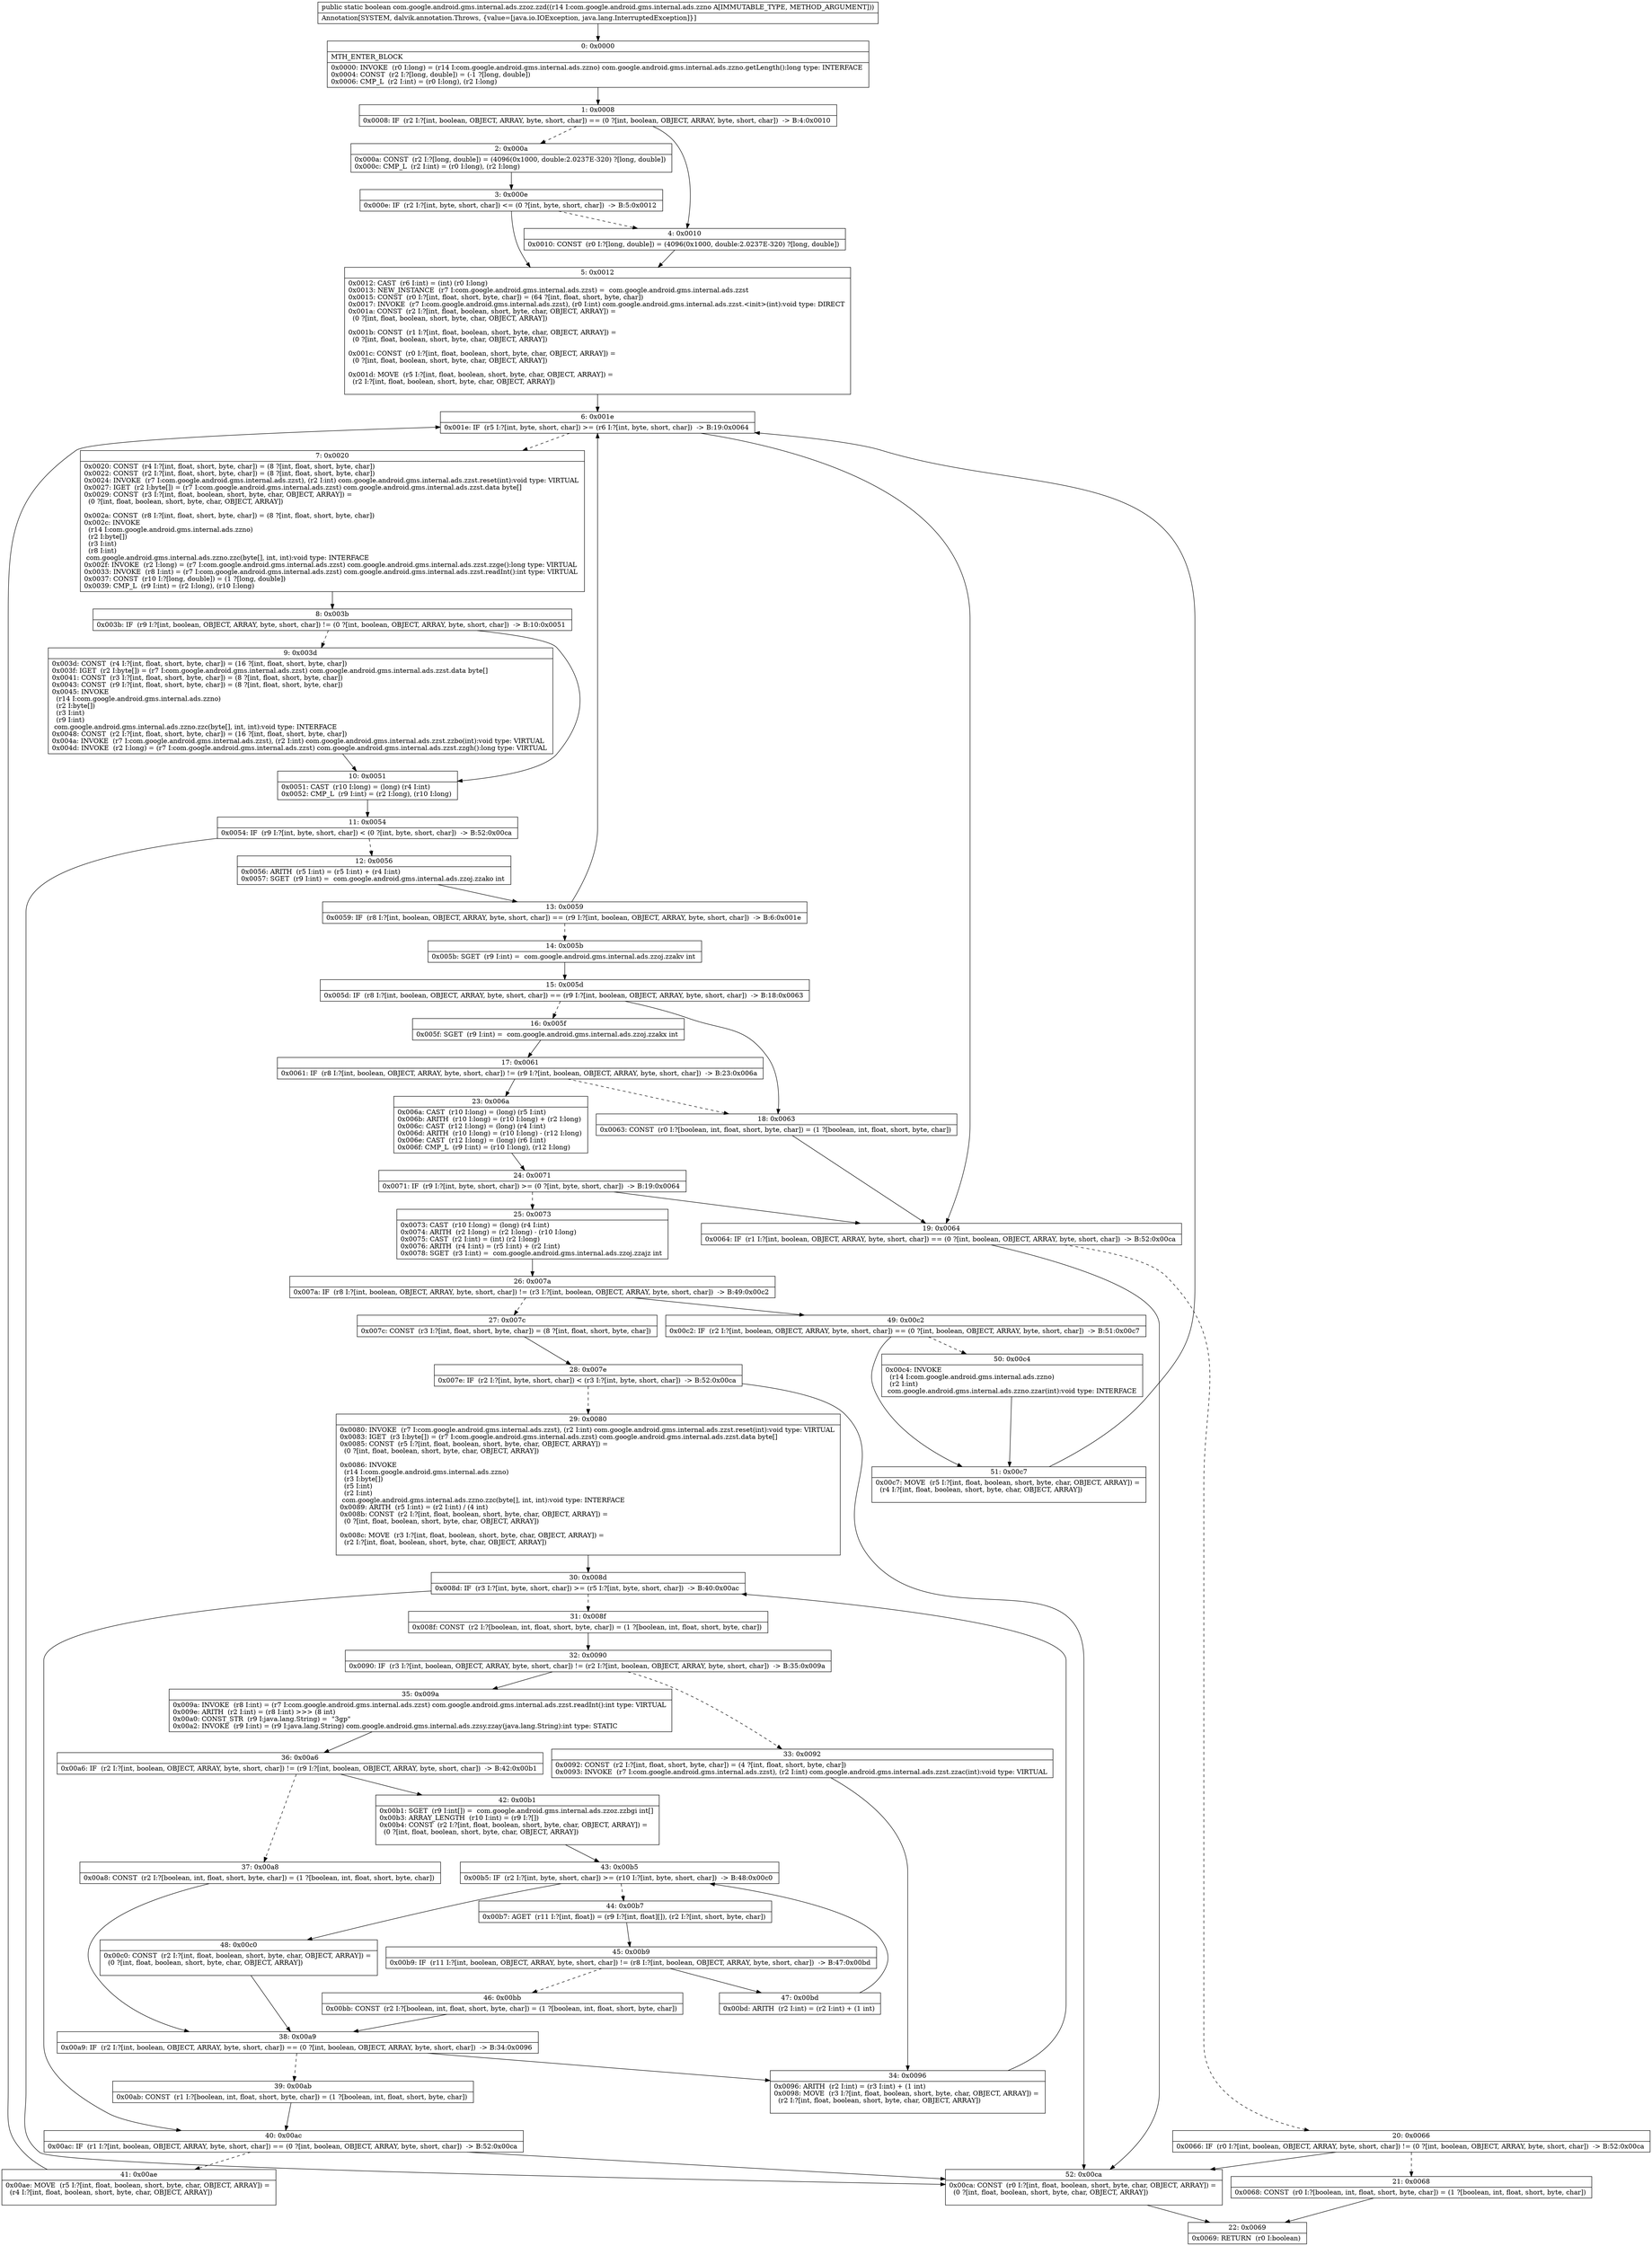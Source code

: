 digraph "CFG forcom.google.android.gms.internal.ads.zzoz.zzd(Lcom\/google\/android\/gms\/internal\/ads\/zzno;)Z" {
Node_0 [shape=record,label="{0\:\ 0x0000|MTH_ENTER_BLOCK\l|0x0000: INVOKE  (r0 I:long) = (r14 I:com.google.android.gms.internal.ads.zzno) com.google.android.gms.internal.ads.zzno.getLength():long type: INTERFACE \l0x0004: CONST  (r2 I:?[long, double]) = (\-1 ?[long, double]) \l0x0006: CMP_L  (r2 I:int) = (r0 I:long), (r2 I:long) \l}"];
Node_1 [shape=record,label="{1\:\ 0x0008|0x0008: IF  (r2 I:?[int, boolean, OBJECT, ARRAY, byte, short, char]) == (0 ?[int, boolean, OBJECT, ARRAY, byte, short, char])  \-\> B:4:0x0010 \l}"];
Node_2 [shape=record,label="{2\:\ 0x000a|0x000a: CONST  (r2 I:?[long, double]) = (4096(0x1000, double:2.0237E\-320) ?[long, double]) \l0x000c: CMP_L  (r2 I:int) = (r0 I:long), (r2 I:long) \l}"];
Node_3 [shape=record,label="{3\:\ 0x000e|0x000e: IF  (r2 I:?[int, byte, short, char]) \<= (0 ?[int, byte, short, char])  \-\> B:5:0x0012 \l}"];
Node_4 [shape=record,label="{4\:\ 0x0010|0x0010: CONST  (r0 I:?[long, double]) = (4096(0x1000, double:2.0237E\-320) ?[long, double]) \l}"];
Node_5 [shape=record,label="{5\:\ 0x0012|0x0012: CAST  (r6 I:int) = (int) (r0 I:long) \l0x0013: NEW_INSTANCE  (r7 I:com.google.android.gms.internal.ads.zzst) =  com.google.android.gms.internal.ads.zzst \l0x0015: CONST  (r0 I:?[int, float, short, byte, char]) = (64 ?[int, float, short, byte, char]) \l0x0017: INVOKE  (r7 I:com.google.android.gms.internal.ads.zzst), (r0 I:int) com.google.android.gms.internal.ads.zzst.\<init\>(int):void type: DIRECT \l0x001a: CONST  (r2 I:?[int, float, boolean, short, byte, char, OBJECT, ARRAY]) = \l  (0 ?[int, float, boolean, short, byte, char, OBJECT, ARRAY])\l \l0x001b: CONST  (r1 I:?[int, float, boolean, short, byte, char, OBJECT, ARRAY]) = \l  (0 ?[int, float, boolean, short, byte, char, OBJECT, ARRAY])\l \l0x001c: CONST  (r0 I:?[int, float, boolean, short, byte, char, OBJECT, ARRAY]) = \l  (0 ?[int, float, boolean, short, byte, char, OBJECT, ARRAY])\l \l0x001d: MOVE  (r5 I:?[int, float, boolean, short, byte, char, OBJECT, ARRAY]) = \l  (r2 I:?[int, float, boolean, short, byte, char, OBJECT, ARRAY])\l \l}"];
Node_6 [shape=record,label="{6\:\ 0x001e|0x001e: IF  (r5 I:?[int, byte, short, char]) \>= (r6 I:?[int, byte, short, char])  \-\> B:19:0x0064 \l}"];
Node_7 [shape=record,label="{7\:\ 0x0020|0x0020: CONST  (r4 I:?[int, float, short, byte, char]) = (8 ?[int, float, short, byte, char]) \l0x0022: CONST  (r2 I:?[int, float, short, byte, char]) = (8 ?[int, float, short, byte, char]) \l0x0024: INVOKE  (r7 I:com.google.android.gms.internal.ads.zzst), (r2 I:int) com.google.android.gms.internal.ads.zzst.reset(int):void type: VIRTUAL \l0x0027: IGET  (r2 I:byte[]) = (r7 I:com.google.android.gms.internal.ads.zzst) com.google.android.gms.internal.ads.zzst.data byte[] \l0x0029: CONST  (r3 I:?[int, float, boolean, short, byte, char, OBJECT, ARRAY]) = \l  (0 ?[int, float, boolean, short, byte, char, OBJECT, ARRAY])\l \l0x002a: CONST  (r8 I:?[int, float, short, byte, char]) = (8 ?[int, float, short, byte, char]) \l0x002c: INVOKE  \l  (r14 I:com.google.android.gms.internal.ads.zzno)\l  (r2 I:byte[])\l  (r3 I:int)\l  (r8 I:int)\l com.google.android.gms.internal.ads.zzno.zzc(byte[], int, int):void type: INTERFACE \l0x002f: INVOKE  (r2 I:long) = (r7 I:com.google.android.gms.internal.ads.zzst) com.google.android.gms.internal.ads.zzst.zzge():long type: VIRTUAL \l0x0033: INVOKE  (r8 I:int) = (r7 I:com.google.android.gms.internal.ads.zzst) com.google.android.gms.internal.ads.zzst.readInt():int type: VIRTUAL \l0x0037: CONST  (r10 I:?[long, double]) = (1 ?[long, double]) \l0x0039: CMP_L  (r9 I:int) = (r2 I:long), (r10 I:long) \l}"];
Node_8 [shape=record,label="{8\:\ 0x003b|0x003b: IF  (r9 I:?[int, boolean, OBJECT, ARRAY, byte, short, char]) != (0 ?[int, boolean, OBJECT, ARRAY, byte, short, char])  \-\> B:10:0x0051 \l}"];
Node_9 [shape=record,label="{9\:\ 0x003d|0x003d: CONST  (r4 I:?[int, float, short, byte, char]) = (16 ?[int, float, short, byte, char]) \l0x003f: IGET  (r2 I:byte[]) = (r7 I:com.google.android.gms.internal.ads.zzst) com.google.android.gms.internal.ads.zzst.data byte[] \l0x0041: CONST  (r3 I:?[int, float, short, byte, char]) = (8 ?[int, float, short, byte, char]) \l0x0043: CONST  (r9 I:?[int, float, short, byte, char]) = (8 ?[int, float, short, byte, char]) \l0x0045: INVOKE  \l  (r14 I:com.google.android.gms.internal.ads.zzno)\l  (r2 I:byte[])\l  (r3 I:int)\l  (r9 I:int)\l com.google.android.gms.internal.ads.zzno.zzc(byte[], int, int):void type: INTERFACE \l0x0048: CONST  (r2 I:?[int, float, short, byte, char]) = (16 ?[int, float, short, byte, char]) \l0x004a: INVOKE  (r7 I:com.google.android.gms.internal.ads.zzst), (r2 I:int) com.google.android.gms.internal.ads.zzst.zzbo(int):void type: VIRTUAL \l0x004d: INVOKE  (r2 I:long) = (r7 I:com.google.android.gms.internal.ads.zzst) com.google.android.gms.internal.ads.zzst.zzgh():long type: VIRTUAL \l}"];
Node_10 [shape=record,label="{10\:\ 0x0051|0x0051: CAST  (r10 I:long) = (long) (r4 I:int) \l0x0052: CMP_L  (r9 I:int) = (r2 I:long), (r10 I:long) \l}"];
Node_11 [shape=record,label="{11\:\ 0x0054|0x0054: IF  (r9 I:?[int, byte, short, char]) \< (0 ?[int, byte, short, char])  \-\> B:52:0x00ca \l}"];
Node_12 [shape=record,label="{12\:\ 0x0056|0x0056: ARITH  (r5 I:int) = (r5 I:int) + (r4 I:int) \l0x0057: SGET  (r9 I:int) =  com.google.android.gms.internal.ads.zzoj.zzako int \l}"];
Node_13 [shape=record,label="{13\:\ 0x0059|0x0059: IF  (r8 I:?[int, boolean, OBJECT, ARRAY, byte, short, char]) == (r9 I:?[int, boolean, OBJECT, ARRAY, byte, short, char])  \-\> B:6:0x001e \l}"];
Node_14 [shape=record,label="{14\:\ 0x005b|0x005b: SGET  (r9 I:int) =  com.google.android.gms.internal.ads.zzoj.zzakv int \l}"];
Node_15 [shape=record,label="{15\:\ 0x005d|0x005d: IF  (r8 I:?[int, boolean, OBJECT, ARRAY, byte, short, char]) == (r9 I:?[int, boolean, OBJECT, ARRAY, byte, short, char])  \-\> B:18:0x0063 \l}"];
Node_16 [shape=record,label="{16\:\ 0x005f|0x005f: SGET  (r9 I:int) =  com.google.android.gms.internal.ads.zzoj.zzakx int \l}"];
Node_17 [shape=record,label="{17\:\ 0x0061|0x0061: IF  (r8 I:?[int, boolean, OBJECT, ARRAY, byte, short, char]) != (r9 I:?[int, boolean, OBJECT, ARRAY, byte, short, char])  \-\> B:23:0x006a \l}"];
Node_18 [shape=record,label="{18\:\ 0x0063|0x0063: CONST  (r0 I:?[boolean, int, float, short, byte, char]) = (1 ?[boolean, int, float, short, byte, char]) \l}"];
Node_19 [shape=record,label="{19\:\ 0x0064|0x0064: IF  (r1 I:?[int, boolean, OBJECT, ARRAY, byte, short, char]) == (0 ?[int, boolean, OBJECT, ARRAY, byte, short, char])  \-\> B:52:0x00ca \l}"];
Node_20 [shape=record,label="{20\:\ 0x0066|0x0066: IF  (r0 I:?[int, boolean, OBJECT, ARRAY, byte, short, char]) != (0 ?[int, boolean, OBJECT, ARRAY, byte, short, char])  \-\> B:52:0x00ca \l}"];
Node_21 [shape=record,label="{21\:\ 0x0068|0x0068: CONST  (r0 I:?[boolean, int, float, short, byte, char]) = (1 ?[boolean, int, float, short, byte, char]) \l}"];
Node_22 [shape=record,label="{22\:\ 0x0069|0x0069: RETURN  (r0 I:boolean) \l}"];
Node_23 [shape=record,label="{23\:\ 0x006a|0x006a: CAST  (r10 I:long) = (long) (r5 I:int) \l0x006b: ARITH  (r10 I:long) = (r10 I:long) + (r2 I:long) \l0x006c: CAST  (r12 I:long) = (long) (r4 I:int) \l0x006d: ARITH  (r10 I:long) = (r10 I:long) \- (r12 I:long) \l0x006e: CAST  (r12 I:long) = (long) (r6 I:int) \l0x006f: CMP_L  (r9 I:int) = (r10 I:long), (r12 I:long) \l}"];
Node_24 [shape=record,label="{24\:\ 0x0071|0x0071: IF  (r9 I:?[int, byte, short, char]) \>= (0 ?[int, byte, short, char])  \-\> B:19:0x0064 \l}"];
Node_25 [shape=record,label="{25\:\ 0x0073|0x0073: CAST  (r10 I:long) = (long) (r4 I:int) \l0x0074: ARITH  (r2 I:long) = (r2 I:long) \- (r10 I:long) \l0x0075: CAST  (r2 I:int) = (int) (r2 I:long) \l0x0076: ARITH  (r4 I:int) = (r5 I:int) + (r2 I:int) \l0x0078: SGET  (r3 I:int) =  com.google.android.gms.internal.ads.zzoj.zzajz int \l}"];
Node_26 [shape=record,label="{26\:\ 0x007a|0x007a: IF  (r8 I:?[int, boolean, OBJECT, ARRAY, byte, short, char]) != (r3 I:?[int, boolean, OBJECT, ARRAY, byte, short, char])  \-\> B:49:0x00c2 \l}"];
Node_27 [shape=record,label="{27\:\ 0x007c|0x007c: CONST  (r3 I:?[int, float, short, byte, char]) = (8 ?[int, float, short, byte, char]) \l}"];
Node_28 [shape=record,label="{28\:\ 0x007e|0x007e: IF  (r2 I:?[int, byte, short, char]) \< (r3 I:?[int, byte, short, char])  \-\> B:52:0x00ca \l}"];
Node_29 [shape=record,label="{29\:\ 0x0080|0x0080: INVOKE  (r7 I:com.google.android.gms.internal.ads.zzst), (r2 I:int) com.google.android.gms.internal.ads.zzst.reset(int):void type: VIRTUAL \l0x0083: IGET  (r3 I:byte[]) = (r7 I:com.google.android.gms.internal.ads.zzst) com.google.android.gms.internal.ads.zzst.data byte[] \l0x0085: CONST  (r5 I:?[int, float, boolean, short, byte, char, OBJECT, ARRAY]) = \l  (0 ?[int, float, boolean, short, byte, char, OBJECT, ARRAY])\l \l0x0086: INVOKE  \l  (r14 I:com.google.android.gms.internal.ads.zzno)\l  (r3 I:byte[])\l  (r5 I:int)\l  (r2 I:int)\l com.google.android.gms.internal.ads.zzno.zzc(byte[], int, int):void type: INTERFACE \l0x0089: ARITH  (r5 I:int) = (r2 I:int) \/ (4 int) \l0x008b: CONST  (r2 I:?[int, float, boolean, short, byte, char, OBJECT, ARRAY]) = \l  (0 ?[int, float, boolean, short, byte, char, OBJECT, ARRAY])\l \l0x008c: MOVE  (r3 I:?[int, float, boolean, short, byte, char, OBJECT, ARRAY]) = \l  (r2 I:?[int, float, boolean, short, byte, char, OBJECT, ARRAY])\l \l}"];
Node_30 [shape=record,label="{30\:\ 0x008d|0x008d: IF  (r3 I:?[int, byte, short, char]) \>= (r5 I:?[int, byte, short, char])  \-\> B:40:0x00ac \l}"];
Node_31 [shape=record,label="{31\:\ 0x008f|0x008f: CONST  (r2 I:?[boolean, int, float, short, byte, char]) = (1 ?[boolean, int, float, short, byte, char]) \l}"];
Node_32 [shape=record,label="{32\:\ 0x0090|0x0090: IF  (r3 I:?[int, boolean, OBJECT, ARRAY, byte, short, char]) != (r2 I:?[int, boolean, OBJECT, ARRAY, byte, short, char])  \-\> B:35:0x009a \l}"];
Node_33 [shape=record,label="{33\:\ 0x0092|0x0092: CONST  (r2 I:?[int, float, short, byte, char]) = (4 ?[int, float, short, byte, char]) \l0x0093: INVOKE  (r7 I:com.google.android.gms.internal.ads.zzst), (r2 I:int) com.google.android.gms.internal.ads.zzst.zzac(int):void type: VIRTUAL \l}"];
Node_34 [shape=record,label="{34\:\ 0x0096|0x0096: ARITH  (r2 I:int) = (r3 I:int) + (1 int) \l0x0098: MOVE  (r3 I:?[int, float, boolean, short, byte, char, OBJECT, ARRAY]) = \l  (r2 I:?[int, float, boolean, short, byte, char, OBJECT, ARRAY])\l \l}"];
Node_35 [shape=record,label="{35\:\ 0x009a|0x009a: INVOKE  (r8 I:int) = (r7 I:com.google.android.gms.internal.ads.zzst) com.google.android.gms.internal.ads.zzst.readInt():int type: VIRTUAL \l0x009e: ARITH  (r2 I:int) = (r8 I:int) \>\>\> (8 int) \l0x00a0: CONST_STR  (r9 I:java.lang.String) =  \"3gp\" \l0x00a2: INVOKE  (r9 I:int) = (r9 I:java.lang.String) com.google.android.gms.internal.ads.zzsy.zzay(java.lang.String):int type: STATIC \l}"];
Node_36 [shape=record,label="{36\:\ 0x00a6|0x00a6: IF  (r2 I:?[int, boolean, OBJECT, ARRAY, byte, short, char]) != (r9 I:?[int, boolean, OBJECT, ARRAY, byte, short, char])  \-\> B:42:0x00b1 \l}"];
Node_37 [shape=record,label="{37\:\ 0x00a8|0x00a8: CONST  (r2 I:?[boolean, int, float, short, byte, char]) = (1 ?[boolean, int, float, short, byte, char]) \l}"];
Node_38 [shape=record,label="{38\:\ 0x00a9|0x00a9: IF  (r2 I:?[int, boolean, OBJECT, ARRAY, byte, short, char]) == (0 ?[int, boolean, OBJECT, ARRAY, byte, short, char])  \-\> B:34:0x0096 \l}"];
Node_39 [shape=record,label="{39\:\ 0x00ab|0x00ab: CONST  (r1 I:?[boolean, int, float, short, byte, char]) = (1 ?[boolean, int, float, short, byte, char]) \l}"];
Node_40 [shape=record,label="{40\:\ 0x00ac|0x00ac: IF  (r1 I:?[int, boolean, OBJECT, ARRAY, byte, short, char]) == (0 ?[int, boolean, OBJECT, ARRAY, byte, short, char])  \-\> B:52:0x00ca \l}"];
Node_41 [shape=record,label="{41\:\ 0x00ae|0x00ae: MOVE  (r5 I:?[int, float, boolean, short, byte, char, OBJECT, ARRAY]) = \l  (r4 I:?[int, float, boolean, short, byte, char, OBJECT, ARRAY])\l \l}"];
Node_42 [shape=record,label="{42\:\ 0x00b1|0x00b1: SGET  (r9 I:int[]) =  com.google.android.gms.internal.ads.zzoz.zzbgi int[] \l0x00b3: ARRAY_LENGTH  (r10 I:int) = (r9 I:?[]) \l0x00b4: CONST  (r2 I:?[int, float, boolean, short, byte, char, OBJECT, ARRAY]) = \l  (0 ?[int, float, boolean, short, byte, char, OBJECT, ARRAY])\l \l}"];
Node_43 [shape=record,label="{43\:\ 0x00b5|0x00b5: IF  (r2 I:?[int, byte, short, char]) \>= (r10 I:?[int, byte, short, char])  \-\> B:48:0x00c0 \l}"];
Node_44 [shape=record,label="{44\:\ 0x00b7|0x00b7: AGET  (r11 I:?[int, float]) = (r9 I:?[int, float][]), (r2 I:?[int, short, byte, char]) \l}"];
Node_45 [shape=record,label="{45\:\ 0x00b9|0x00b9: IF  (r11 I:?[int, boolean, OBJECT, ARRAY, byte, short, char]) != (r8 I:?[int, boolean, OBJECT, ARRAY, byte, short, char])  \-\> B:47:0x00bd \l}"];
Node_46 [shape=record,label="{46\:\ 0x00bb|0x00bb: CONST  (r2 I:?[boolean, int, float, short, byte, char]) = (1 ?[boolean, int, float, short, byte, char]) \l}"];
Node_47 [shape=record,label="{47\:\ 0x00bd|0x00bd: ARITH  (r2 I:int) = (r2 I:int) + (1 int) \l}"];
Node_48 [shape=record,label="{48\:\ 0x00c0|0x00c0: CONST  (r2 I:?[int, float, boolean, short, byte, char, OBJECT, ARRAY]) = \l  (0 ?[int, float, boolean, short, byte, char, OBJECT, ARRAY])\l \l}"];
Node_49 [shape=record,label="{49\:\ 0x00c2|0x00c2: IF  (r2 I:?[int, boolean, OBJECT, ARRAY, byte, short, char]) == (0 ?[int, boolean, OBJECT, ARRAY, byte, short, char])  \-\> B:51:0x00c7 \l}"];
Node_50 [shape=record,label="{50\:\ 0x00c4|0x00c4: INVOKE  \l  (r14 I:com.google.android.gms.internal.ads.zzno)\l  (r2 I:int)\l com.google.android.gms.internal.ads.zzno.zzar(int):void type: INTERFACE \l}"];
Node_51 [shape=record,label="{51\:\ 0x00c7|0x00c7: MOVE  (r5 I:?[int, float, boolean, short, byte, char, OBJECT, ARRAY]) = \l  (r4 I:?[int, float, boolean, short, byte, char, OBJECT, ARRAY])\l \l}"];
Node_52 [shape=record,label="{52\:\ 0x00ca|0x00ca: CONST  (r0 I:?[int, float, boolean, short, byte, char, OBJECT, ARRAY]) = \l  (0 ?[int, float, boolean, short, byte, char, OBJECT, ARRAY])\l \l}"];
MethodNode[shape=record,label="{public static boolean com.google.android.gms.internal.ads.zzoz.zzd((r14 I:com.google.android.gms.internal.ads.zzno A[IMMUTABLE_TYPE, METHOD_ARGUMENT]))  | Annotation[SYSTEM, dalvik.annotation.Throws, \{value=[java.io.IOException, java.lang.InterruptedException]\}]\l}"];
MethodNode -> Node_0;
Node_0 -> Node_1;
Node_1 -> Node_2[style=dashed];
Node_1 -> Node_4;
Node_2 -> Node_3;
Node_3 -> Node_4[style=dashed];
Node_3 -> Node_5;
Node_4 -> Node_5;
Node_5 -> Node_6;
Node_6 -> Node_7[style=dashed];
Node_6 -> Node_19;
Node_7 -> Node_8;
Node_8 -> Node_9[style=dashed];
Node_8 -> Node_10;
Node_9 -> Node_10;
Node_10 -> Node_11;
Node_11 -> Node_12[style=dashed];
Node_11 -> Node_52;
Node_12 -> Node_13;
Node_13 -> Node_6;
Node_13 -> Node_14[style=dashed];
Node_14 -> Node_15;
Node_15 -> Node_16[style=dashed];
Node_15 -> Node_18;
Node_16 -> Node_17;
Node_17 -> Node_18[style=dashed];
Node_17 -> Node_23;
Node_18 -> Node_19;
Node_19 -> Node_20[style=dashed];
Node_19 -> Node_52;
Node_20 -> Node_21[style=dashed];
Node_20 -> Node_52;
Node_21 -> Node_22;
Node_23 -> Node_24;
Node_24 -> Node_19;
Node_24 -> Node_25[style=dashed];
Node_25 -> Node_26;
Node_26 -> Node_27[style=dashed];
Node_26 -> Node_49;
Node_27 -> Node_28;
Node_28 -> Node_29[style=dashed];
Node_28 -> Node_52;
Node_29 -> Node_30;
Node_30 -> Node_31[style=dashed];
Node_30 -> Node_40;
Node_31 -> Node_32;
Node_32 -> Node_33[style=dashed];
Node_32 -> Node_35;
Node_33 -> Node_34;
Node_34 -> Node_30;
Node_35 -> Node_36;
Node_36 -> Node_37[style=dashed];
Node_36 -> Node_42;
Node_37 -> Node_38;
Node_38 -> Node_34;
Node_38 -> Node_39[style=dashed];
Node_39 -> Node_40;
Node_40 -> Node_41[style=dashed];
Node_40 -> Node_52;
Node_41 -> Node_6;
Node_42 -> Node_43;
Node_43 -> Node_44[style=dashed];
Node_43 -> Node_48;
Node_44 -> Node_45;
Node_45 -> Node_46[style=dashed];
Node_45 -> Node_47;
Node_46 -> Node_38;
Node_47 -> Node_43;
Node_48 -> Node_38;
Node_49 -> Node_50[style=dashed];
Node_49 -> Node_51;
Node_50 -> Node_51;
Node_51 -> Node_6;
Node_52 -> Node_22;
}

